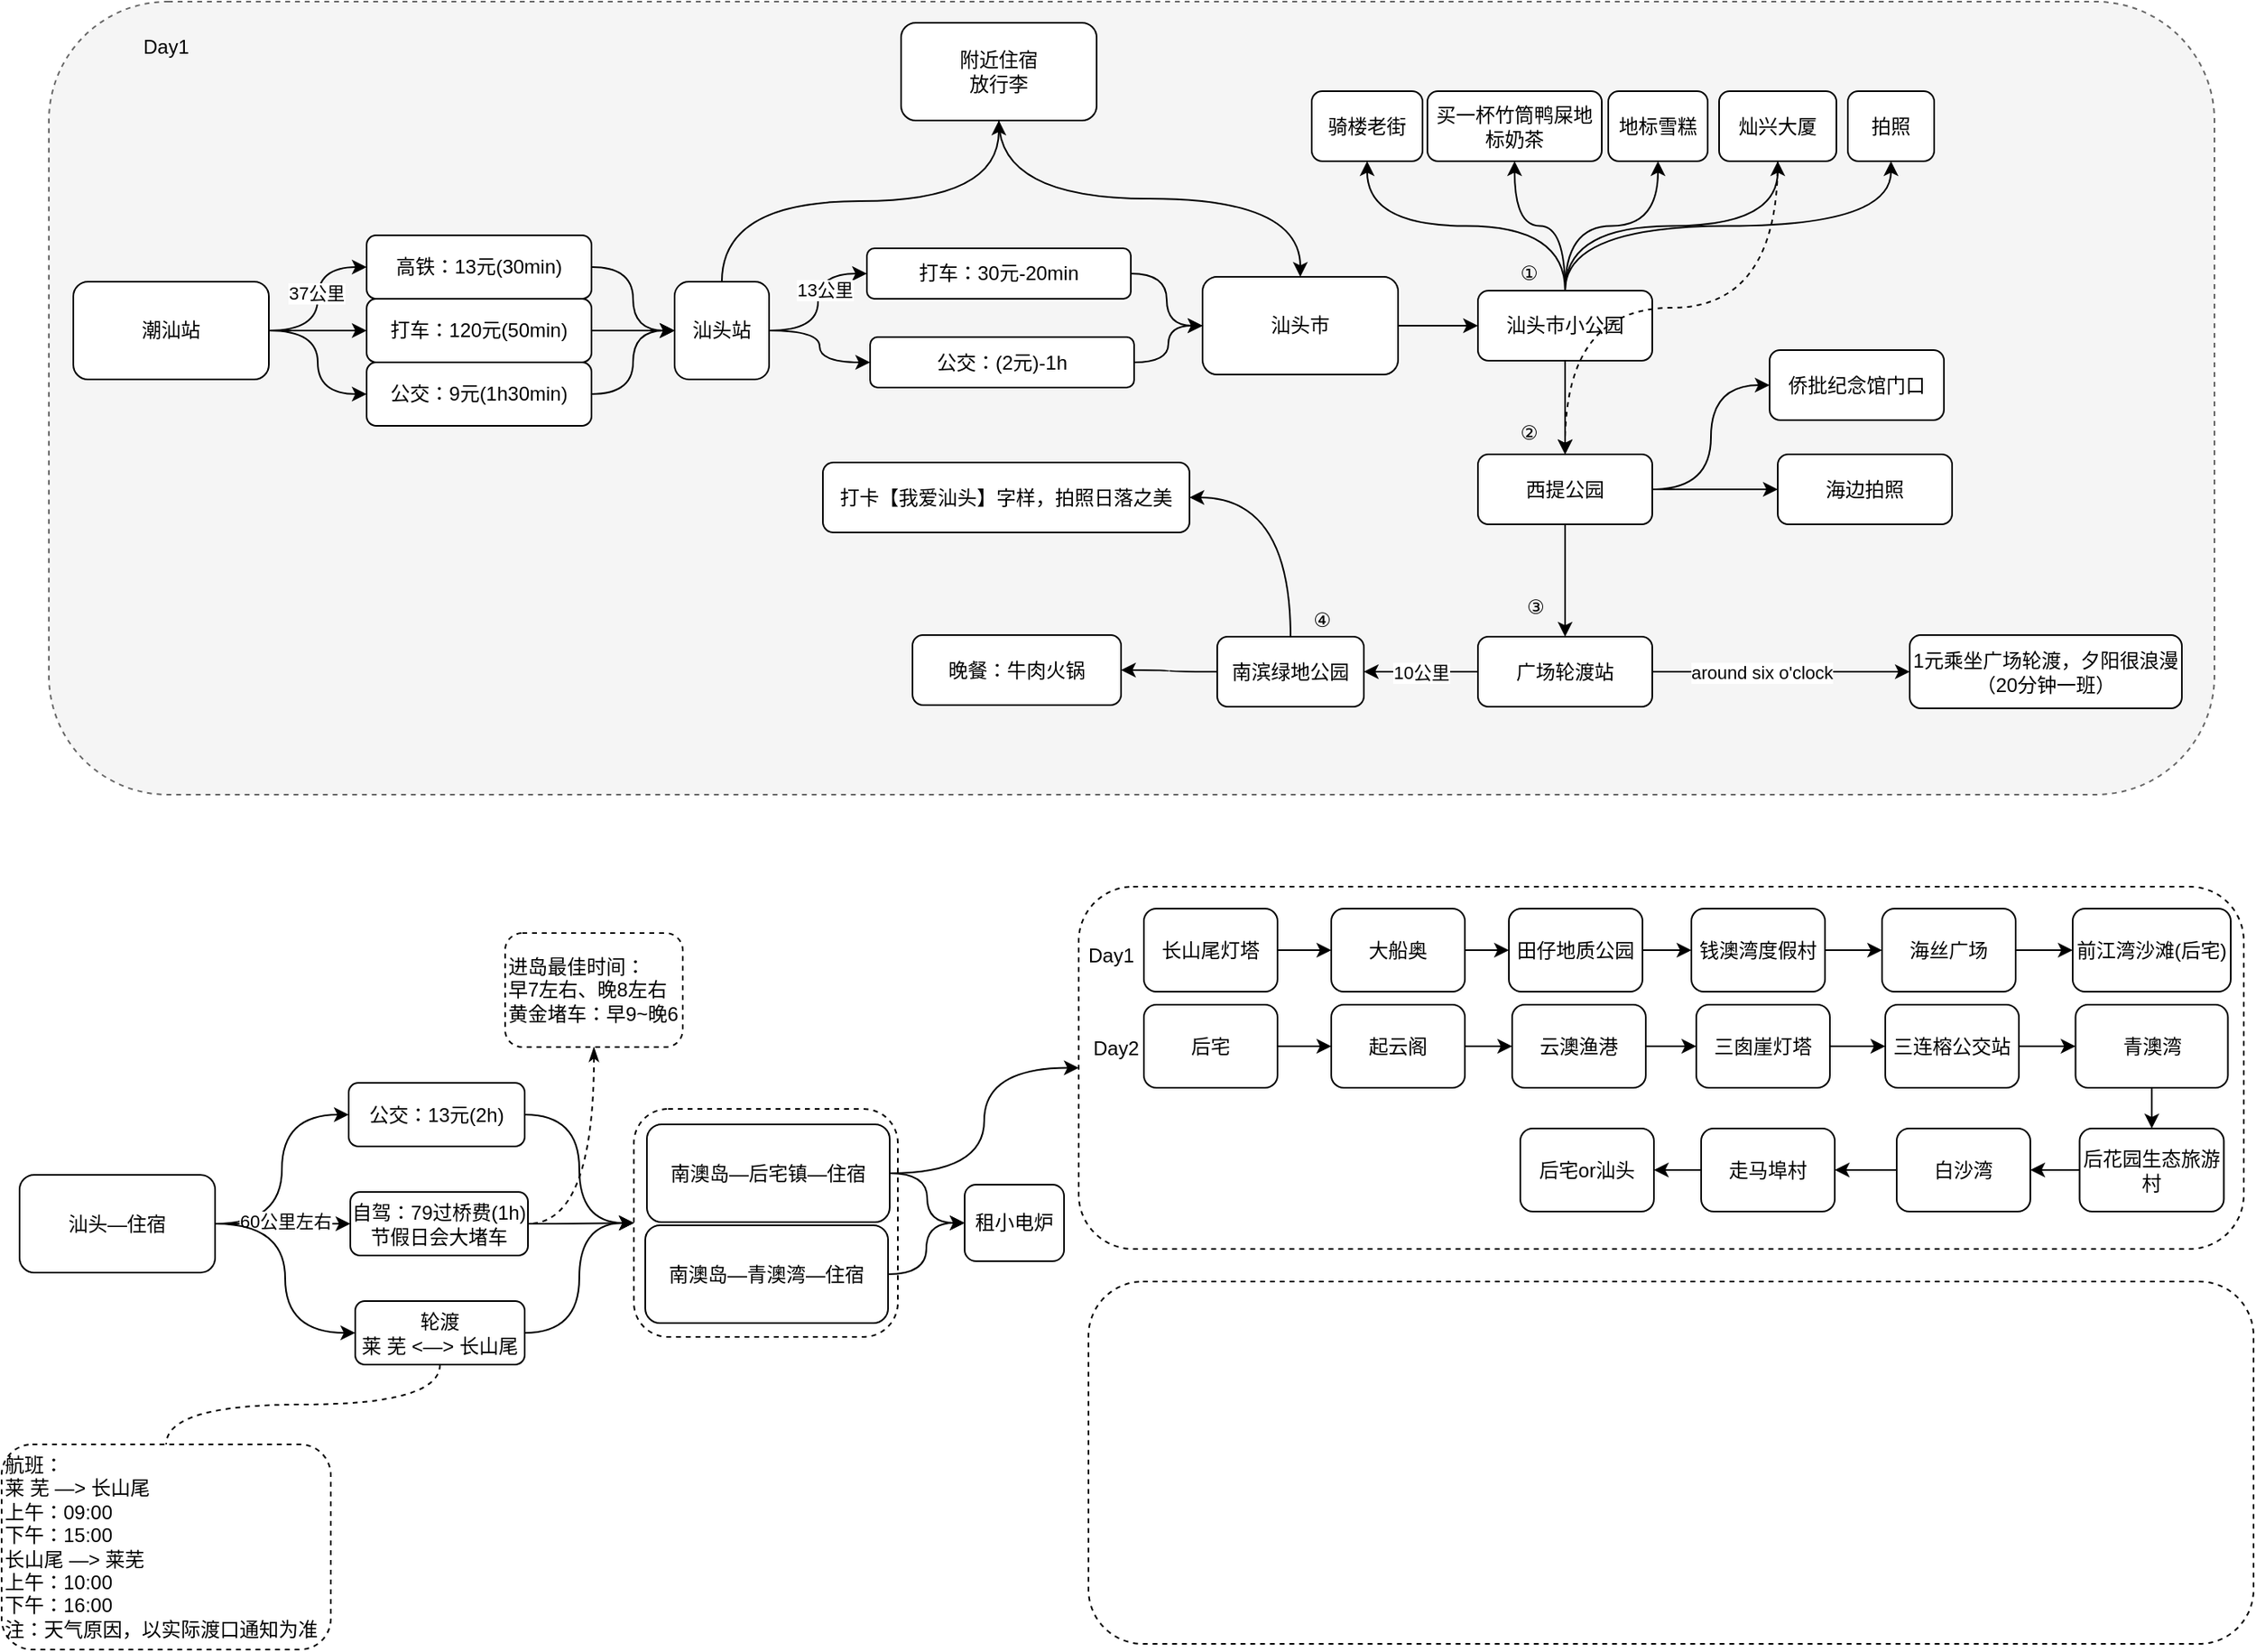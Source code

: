 <mxfile version="21.8.0" type="github">
  <diagram name="Page-1" id="2De19-GFRlz3SGY3y6sL">
    <mxGraphModel dx="1834" dy="110" grid="0" gridSize="10" guides="1" tooltips="1" connect="1" arrows="1" fold="1" page="0" pageScale="1" pageWidth="827" pageHeight="1169" math="0" shadow="0">
      <root>
        <mxCell id="0" />
        <mxCell id="1" parent="0" />
        <mxCell id="abIulxFBXIMXuIP0iVFJ-105" value="" style="rounded=1;whiteSpace=wrap;html=1;dashed=1;" vertex="1" parent="1">
          <mxGeometry x="384" y="1379.5" width="715" height="222.5" as="geometry" />
        </mxCell>
        <mxCell id="abIulxFBXIMXuIP0iVFJ-1" value="" style="rounded=1;whiteSpace=wrap;html=1;dashed=1;fillColor=#f5f5f5;fontColor=#333333;strokeColor=#666666;" vertex="1" parent="1">
          <mxGeometry x="-248" y="836" width="1329" height="487" as="geometry" />
        </mxCell>
        <mxCell id="abIulxFBXIMXuIP0iVFJ-2" style="edgeStyle=orthogonalEdgeStyle;curved=1;rounded=0;orthogonalLoop=1;jettySize=auto;html=1;entryX=0.5;entryY=1;entryDx=0;entryDy=0;exitX=0.5;exitY=0;exitDx=0;exitDy=0;" edge="1" parent="1" source="abIulxFBXIMXuIP0iVFJ-6" target="abIulxFBXIMXuIP0iVFJ-21">
          <mxGeometry relative="1" as="geometry" />
        </mxCell>
        <mxCell id="abIulxFBXIMXuIP0iVFJ-3" style="edgeStyle=orthogonalEdgeStyle;curved=1;rounded=0;orthogonalLoop=1;jettySize=auto;html=1;entryX=0;entryY=0.5;entryDx=0;entryDy=0;" edge="1" parent="1" source="abIulxFBXIMXuIP0iVFJ-6" target="abIulxFBXIMXuIP0iVFJ-23">
          <mxGeometry relative="1" as="geometry" />
        </mxCell>
        <mxCell id="abIulxFBXIMXuIP0iVFJ-4" value="13公里" style="edgeLabel;html=1;align=center;verticalAlign=middle;resizable=0;points=[];" vertex="1" connectable="0" parent="abIulxFBXIMXuIP0iVFJ-3">
          <mxGeometry x="0.172" y="-3" relative="1" as="geometry">
            <mxPoint x="1" as="offset" />
          </mxGeometry>
        </mxCell>
        <mxCell id="abIulxFBXIMXuIP0iVFJ-5" style="edgeStyle=orthogonalEdgeStyle;curved=1;rounded=0;orthogonalLoop=1;jettySize=auto;html=1;entryX=0;entryY=0.5;entryDx=0;entryDy=0;" edge="1" parent="1" source="abIulxFBXIMXuIP0iVFJ-6" target="abIulxFBXIMXuIP0iVFJ-25">
          <mxGeometry relative="1" as="geometry" />
        </mxCell>
        <mxCell id="abIulxFBXIMXuIP0iVFJ-6" value="汕头站" style="rounded=1;whiteSpace=wrap;html=1;" vertex="1" parent="1">
          <mxGeometry x="136" y="1008" width="58" height="60" as="geometry" />
        </mxCell>
        <mxCell id="abIulxFBXIMXuIP0iVFJ-7" style="edgeStyle=orthogonalEdgeStyle;rounded=0;orthogonalLoop=1;jettySize=auto;html=1;entryX=0;entryY=0.5;entryDx=0;entryDy=0;curved=1;" edge="1" parent="1" source="abIulxFBXIMXuIP0iVFJ-11" target="abIulxFBXIMXuIP0iVFJ-13">
          <mxGeometry relative="1" as="geometry" />
        </mxCell>
        <mxCell id="abIulxFBXIMXuIP0iVFJ-8" value="37公里" style="edgeLabel;html=1;align=center;verticalAlign=middle;resizable=0;points=[];" vertex="1" connectable="0" parent="abIulxFBXIMXuIP0iVFJ-7">
          <mxGeometry x="0.081" y="1" relative="1" as="geometry">
            <mxPoint as="offset" />
          </mxGeometry>
        </mxCell>
        <mxCell id="abIulxFBXIMXuIP0iVFJ-9" style="edgeStyle=orthogonalEdgeStyle;rounded=0;orthogonalLoop=1;jettySize=auto;html=1;" edge="1" parent="1" source="abIulxFBXIMXuIP0iVFJ-11" target="abIulxFBXIMXuIP0iVFJ-15">
          <mxGeometry relative="1" as="geometry" />
        </mxCell>
        <mxCell id="abIulxFBXIMXuIP0iVFJ-10" style="edgeStyle=orthogonalEdgeStyle;rounded=0;orthogonalLoop=1;jettySize=auto;html=1;entryX=0;entryY=0.5;entryDx=0;entryDy=0;curved=1;" edge="1" parent="1" source="abIulxFBXIMXuIP0iVFJ-11" target="abIulxFBXIMXuIP0iVFJ-17">
          <mxGeometry relative="1" as="geometry" />
        </mxCell>
        <mxCell id="abIulxFBXIMXuIP0iVFJ-11" value="潮汕站" style="rounded=1;whiteSpace=wrap;html=1;" vertex="1" parent="1">
          <mxGeometry x="-233" y="1008" width="120" height="60" as="geometry" />
        </mxCell>
        <mxCell id="abIulxFBXIMXuIP0iVFJ-12" style="edgeStyle=orthogonalEdgeStyle;rounded=0;orthogonalLoop=1;jettySize=auto;html=1;entryX=0;entryY=0.5;entryDx=0;entryDy=0;curved=1;" edge="1" parent="1" source="abIulxFBXIMXuIP0iVFJ-13" target="abIulxFBXIMXuIP0iVFJ-6">
          <mxGeometry relative="1" as="geometry" />
        </mxCell>
        <mxCell id="abIulxFBXIMXuIP0iVFJ-13" value="高铁：13元(30min)" style="rounded=1;whiteSpace=wrap;html=1;" vertex="1" parent="1">
          <mxGeometry x="-53" y="979.5" width="138" height="39" as="geometry" />
        </mxCell>
        <mxCell id="abIulxFBXIMXuIP0iVFJ-14" style="edgeStyle=orthogonalEdgeStyle;rounded=0;orthogonalLoop=1;jettySize=auto;html=1;entryX=0;entryY=0.5;entryDx=0;entryDy=0;curved=1;" edge="1" parent="1" source="abIulxFBXIMXuIP0iVFJ-15" target="abIulxFBXIMXuIP0iVFJ-6">
          <mxGeometry relative="1" as="geometry" />
        </mxCell>
        <mxCell id="abIulxFBXIMXuIP0iVFJ-15" value="打车：120元(50min)" style="rounded=1;whiteSpace=wrap;html=1;" vertex="1" parent="1">
          <mxGeometry x="-53" y="1018.5" width="138" height="39" as="geometry" />
        </mxCell>
        <mxCell id="abIulxFBXIMXuIP0iVFJ-16" style="edgeStyle=orthogonalEdgeStyle;curved=1;rounded=0;orthogonalLoop=1;jettySize=auto;html=1;entryX=0;entryY=0.5;entryDx=0;entryDy=0;" edge="1" parent="1" source="abIulxFBXIMXuIP0iVFJ-17" target="abIulxFBXIMXuIP0iVFJ-6">
          <mxGeometry relative="1" as="geometry" />
        </mxCell>
        <mxCell id="abIulxFBXIMXuIP0iVFJ-17" value="公交：9元(1h30min)" style="rounded=1;whiteSpace=wrap;html=1;" vertex="1" parent="1">
          <mxGeometry x="-53" y="1057.5" width="138" height="39" as="geometry" />
        </mxCell>
        <mxCell id="abIulxFBXIMXuIP0iVFJ-18" style="edgeStyle=orthogonalEdgeStyle;curved=1;rounded=0;orthogonalLoop=1;jettySize=auto;html=1;entryX=0;entryY=0.5;entryDx=0;entryDy=0;" edge="1" parent="1" source="abIulxFBXIMXuIP0iVFJ-19" target="abIulxFBXIMXuIP0iVFJ-32">
          <mxGeometry relative="1" as="geometry" />
        </mxCell>
        <mxCell id="abIulxFBXIMXuIP0iVFJ-19" value="汕头市" style="rounded=1;whiteSpace=wrap;html=1;" vertex="1" parent="1">
          <mxGeometry x="460" y="1005" width="120" height="60" as="geometry" />
        </mxCell>
        <mxCell id="abIulxFBXIMXuIP0iVFJ-20" style="edgeStyle=orthogonalEdgeStyle;curved=1;rounded=0;orthogonalLoop=1;jettySize=auto;html=1;entryX=0.5;entryY=0;entryDx=0;entryDy=0;exitX=0.5;exitY=1;exitDx=0;exitDy=0;" edge="1" parent="1" source="abIulxFBXIMXuIP0iVFJ-21" target="abIulxFBXIMXuIP0iVFJ-19">
          <mxGeometry relative="1" as="geometry" />
        </mxCell>
        <mxCell id="abIulxFBXIMXuIP0iVFJ-21" value="附近住宿&lt;br&gt;放行李" style="rounded=1;whiteSpace=wrap;html=1;" vertex="1" parent="1">
          <mxGeometry x="275" y="849" width="120" height="60" as="geometry" />
        </mxCell>
        <mxCell id="abIulxFBXIMXuIP0iVFJ-22" style="edgeStyle=orthogonalEdgeStyle;curved=1;rounded=0;orthogonalLoop=1;jettySize=auto;html=1;entryX=0;entryY=0.5;entryDx=0;entryDy=0;" edge="1" parent="1" source="abIulxFBXIMXuIP0iVFJ-23" target="abIulxFBXIMXuIP0iVFJ-19">
          <mxGeometry relative="1" as="geometry" />
        </mxCell>
        <mxCell id="abIulxFBXIMXuIP0iVFJ-23" value="打车：30元-20min" style="rounded=1;whiteSpace=wrap;html=1;" vertex="1" parent="1">
          <mxGeometry x="254" y="987.5" width="162" height="31" as="geometry" />
        </mxCell>
        <mxCell id="abIulxFBXIMXuIP0iVFJ-24" style="edgeStyle=orthogonalEdgeStyle;curved=1;rounded=0;orthogonalLoop=1;jettySize=auto;html=1;entryX=0;entryY=0.5;entryDx=0;entryDy=0;" edge="1" parent="1" source="abIulxFBXIMXuIP0iVFJ-25" target="abIulxFBXIMXuIP0iVFJ-19">
          <mxGeometry relative="1" as="geometry" />
        </mxCell>
        <mxCell id="abIulxFBXIMXuIP0iVFJ-25" value="公交：(2元)-1h" style="rounded=1;whiteSpace=wrap;html=1;" vertex="1" parent="1">
          <mxGeometry x="256" y="1042" width="162" height="31" as="geometry" />
        </mxCell>
        <mxCell id="abIulxFBXIMXuIP0iVFJ-26" style="edgeStyle=orthogonalEdgeStyle;curved=1;rounded=0;orthogonalLoop=1;jettySize=auto;html=1;entryX=0.5;entryY=1;entryDx=0;entryDy=0;exitX=0.5;exitY=0;exitDx=0;exitDy=0;" edge="1" parent="1" source="abIulxFBXIMXuIP0iVFJ-32" target="abIulxFBXIMXuIP0iVFJ-33">
          <mxGeometry relative="1" as="geometry" />
        </mxCell>
        <mxCell id="abIulxFBXIMXuIP0iVFJ-27" style="edgeStyle=orthogonalEdgeStyle;curved=1;rounded=0;orthogonalLoop=1;jettySize=auto;html=1;entryX=0.5;entryY=1;entryDx=0;entryDy=0;" edge="1" parent="1" source="abIulxFBXIMXuIP0iVFJ-32" target="abIulxFBXIMXuIP0iVFJ-34">
          <mxGeometry relative="1" as="geometry" />
        </mxCell>
        <mxCell id="abIulxFBXIMXuIP0iVFJ-28" style="edgeStyle=orthogonalEdgeStyle;curved=1;rounded=0;orthogonalLoop=1;jettySize=auto;html=1;entryX=0.5;entryY=1;entryDx=0;entryDy=0;exitX=0.5;exitY=0;exitDx=0;exitDy=0;" edge="1" parent="1" source="abIulxFBXIMXuIP0iVFJ-32" target="abIulxFBXIMXuIP0iVFJ-35">
          <mxGeometry relative="1" as="geometry" />
        </mxCell>
        <mxCell id="abIulxFBXIMXuIP0iVFJ-29" style="edgeStyle=orthogonalEdgeStyle;curved=1;rounded=0;orthogonalLoop=1;jettySize=auto;html=1;exitX=0.5;exitY=0;exitDx=0;exitDy=0;" edge="1" parent="1" source="abIulxFBXIMXuIP0iVFJ-32" target="abIulxFBXIMXuIP0iVFJ-43">
          <mxGeometry relative="1" as="geometry" />
        </mxCell>
        <mxCell id="abIulxFBXIMXuIP0iVFJ-30" style="edgeStyle=orthogonalEdgeStyle;curved=1;rounded=0;orthogonalLoop=1;jettySize=auto;html=1;entryX=0.5;entryY=1;entryDx=0;entryDy=0;exitX=0.5;exitY=0;exitDx=0;exitDy=0;" edge="1" parent="1" source="abIulxFBXIMXuIP0iVFJ-32" target="abIulxFBXIMXuIP0iVFJ-37">
          <mxGeometry relative="1" as="geometry" />
        </mxCell>
        <mxCell id="abIulxFBXIMXuIP0iVFJ-31" style="edgeStyle=orthogonalEdgeStyle;curved=1;rounded=0;orthogonalLoop=1;jettySize=auto;html=1;entryX=0.5;entryY=0;entryDx=0;entryDy=0;" edge="1" parent="1" source="abIulxFBXIMXuIP0iVFJ-32" target="abIulxFBXIMXuIP0iVFJ-41">
          <mxGeometry relative="1" as="geometry" />
        </mxCell>
        <mxCell id="abIulxFBXIMXuIP0iVFJ-32" value="汕头市小公园" style="rounded=1;whiteSpace=wrap;html=1;" vertex="1" parent="1">
          <mxGeometry x="629" y="1013.5" width="107" height="43" as="geometry" />
        </mxCell>
        <mxCell id="abIulxFBXIMXuIP0iVFJ-33" value="骑楼老街" style="rounded=1;whiteSpace=wrap;html=1;" vertex="1" parent="1">
          <mxGeometry x="527" y="891" width="68" height="43" as="geometry" />
        </mxCell>
        <mxCell id="abIulxFBXIMXuIP0iVFJ-34" value="买一杯竹筒鸭屎地标奶茶" style="rounded=1;whiteSpace=wrap;html=1;" vertex="1" parent="1">
          <mxGeometry x="598" y="891" width="107" height="43" as="geometry" />
        </mxCell>
        <mxCell id="abIulxFBXIMXuIP0iVFJ-35" value="地标雪糕" style="rounded=1;whiteSpace=wrap;html=1;" vertex="1" parent="1">
          <mxGeometry x="709" y="891" width="61" height="43" as="geometry" />
        </mxCell>
        <mxCell id="abIulxFBXIMXuIP0iVFJ-36" style="edgeStyle=orthogonalEdgeStyle;curved=1;rounded=0;orthogonalLoop=1;jettySize=auto;html=1;exitX=0.5;exitY=1;exitDx=0;exitDy=0;entryX=0.5;entryY=0;entryDx=0;entryDy=0;dashed=1;" edge="1" parent="1" source="abIulxFBXIMXuIP0iVFJ-37" target="abIulxFBXIMXuIP0iVFJ-41">
          <mxGeometry relative="1" as="geometry" />
        </mxCell>
        <mxCell id="abIulxFBXIMXuIP0iVFJ-37" value="灿兴大厦" style="rounded=1;whiteSpace=wrap;html=1;" vertex="1" parent="1">
          <mxGeometry x="777" y="891" width="72" height="43" as="geometry" />
        </mxCell>
        <mxCell id="abIulxFBXIMXuIP0iVFJ-38" style="edgeStyle=orthogonalEdgeStyle;curved=1;rounded=0;orthogonalLoop=1;jettySize=auto;html=1;entryX=0;entryY=0.5;entryDx=0;entryDy=0;" edge="1" parent="1" source="abIulxFBXIMXuIP0iVFJ-41" target="abIulxFBXIMXuIP0iVFJ-42">
          <mxGeometry relative="1" as="geometry" />
        </mxCell>
        <mxCell id="abIulxFBXIMXuIP0iVFJ-39" style="edgeStyle=orthogonalEdgeStyle;curved=1;rounded=0;orthogonalLoop=1;jettySize=auto;html=1;entryX=0;entryY=0.5;entryDx=0;entryDy=0;" edge="1" parent="1" source="abIulxFBXIMXuIP0iVFJ-41" target="abIulxFBXIMXuIP0iVFJ-46">
          <mxGeometry relative="1" as="geometry" />
        </mxCell>
        <mxCell id="abIulxFBXIMXuIP0iVFJ-40" style="edgeStyle=orthogonalEdgeStyle;curved=1;rounded=0;orthogonalLoop=1;jettySize=auto;html=1;entryX=0.5;entryY=0;entryDx=0;entryDy=0;" edge="1" parent="1" source="abIulxFBXIMXuIP0iVFJ-41" target="abIulxFBXIMXuIP0iVFJ-51">
          <mxGeometry relative="1" as="geometry" />
        </mxCell>
        <mxCell id="abIulxFBXIMXuIP0iVFJ-41" value="西提公园" style="rounded=1;whiteSpace=wrap;html=1;" vertex="1" parent="1">
          <mxGeometry x="629" y="1114" width="107" height="43" as="geometry" />
        </mxCell>
        <mxCell id="abIulxFBXIMXuIP0iVFJ-42" value="侨批纪念馆门口" style="rounded=1;whiteSpace=wrap;html=1;" vertex="1" parent="1">
          <mxGeometry x="808" y="1050" width="107" height="43" as="geometry" />
        </mxCell>
        <mxCell id="abIulxFBXIMXuIP0iVFJ-43" value="拍照" style="rounded=1;whiteSpace=wrap;html=1;" vertex="1" parent="1">
          <mxGeometry x="856" y="891" width="53" height="43" as="geometry" />
        </mxCell>
        <mxCell id="abIulxFBXIMXuIP0iVFJ-44" value="①" style="text;html=1;align=center;verticalAlign=middle;resizable=0;points=[];autosize=1;strokeColor=none;fillColor=none;" vertex="1" parent="1">
          <mxGeometry x="645" y="990" width="30" height="26" as="geometry" />
        </mxCell>
        <mxCell id="abIulxFBXIMXuIP0iVFJ-45" value="②" style="text;html=1;align=center;verticalAlign=middle;resizable=0;points=[];autosize=1;strokeColor=none;fillColor=none;" vertex="1" parent="1">
          <mxGeometry x="645" y="1088" width="30" height="26" as="geometry" />
        </mxCell>
        <mxCell id="abIulxFBXIMXuIP0iVFJ-46" value="海边拍照" style="rounded=1;whiteSpace=wrap;html=1;" vertex="1" parent="1">
          <mxGeometry x="813" y="1114" width="107" height="43" as="geometry" />
        </mxCell>
        <mxCell id="abIulxFBXIMXuIP0iVFJ-47" style="edgeStyle=orthogonalEdgeStyle;curved=1;rounded=0;orthogonalLoop=1;jettySize=auto;html=1;entryX=0;entryY=0.5;entryDx=0;entryDy=0;" edge="1" parent="1" source="abIulxFBXIMXuIP0iVFJ-51" target="abIulxFBXIMXuIP0iVFJ-53">
          <mxGeometry relative="1" as="geometry" />
        </mxCell>
        <mxCell id="abIulxFBXIMXuIP0iVFJ-48" value="around six o&#39;clock" style="edgeLabel;html=1;align=center;verticalAlign=middle;resizable=0;points=[];" vertex="1" connectable="0" parent="abIulxFBXIMXuIP0iVFJ-47">
          <mxGeometry x="-0.157" y="1" relative="1" as="geometry">
            <mxPoint y="1" as="offset" />
          </mxGeometry>
        </mxCell>
        <mxCell id="abIulxFBXIMXuIP0iVFJ-49" style="edgeStyle=orthogonalEdgeStyle;curved=1;rounded=0;orthogonalLoop=1;jettySize=auto;html=1;entryX=1;entryY=0.5;entryDx=0;entryDy=0;" edge="1" parent="1" source="abIulxFBXIMXuIP0iVFJ-51" target="abIulxFBXIMXuIP0iVFJ-56">
          <mxGeometry relative="1" as="geometry" />
        </mxCell>
        <mxCell id="abIulxFBXIMXuIP0iVFJ-50" value="10公里" style="edgeLabel;html=1;align=center;verticalAlign=middle;resizable=0;points=[];" vertex="1" connectable="0" parent="abIulxFBXIMXuIP0iVFJ-49">
          <mxGeometry relative="1" as="geometry">
            <mxPoint as="offset" />
          </mxGeometry>
        </mxCell>
        <mxCell id="abIulxFBXIMXuIP0iVFJ-51" value="广场轮渡站" style="rounded=1;whiteSpace=wrap;html=1;" vertex="1" parent="1">
          <mxGeometry x="629" y="1226" width="107" height="43" as="geometry" />
        </mxCell>
        <mxCell id="abIulxFBXIMXuIP0iVFJ-52" value="③" style="text;html=1;align=center;verticalAlign=middle;resizable=0;points=[];autosize=1;strokeColor=none;fillColor=none;" vertex="1" parent="1">
          <mxGeometry x="649" y="1195" width="30" height="26" as="geometry" />
        </mxCell>
        <mxCell id="abIulxFBXIMXuIP0iVFJ-53" value="1元乘坐广场轮渡，夕阳很浪漫（20分钟一班）" style="rounded=1;whiteSpace=wrap;html=1;" vertex="1" parent="1">
          <mxGeometry x="894" y="1225" width="167" height="45" as="geometry" />
        </mxCell>
        <mxCell id="abIulxFBXIMXuIP0iVFJ-54" style="edgeStyle=orthogonalEdgeStyle;curved=1;rounded=0;orthogonalLoop=1;jettySize=auto;html=1;entryX=1;entryY=0.5;entryDx=0;entryDy=0;exitX=0.5;exitY=0;exitDx=0;exitDy=0;" edge="1" parent="1" source="abIulxFBXIMXuIP0iVFJ-56" target="abIulxFBXIMXuIP0iVFJ-57">
          <mxGeometry relative="1" as="geometry" />
        </mxCell>
        <mxCell id="abIulxFBXIMXuIP0iVFJ-55" style="edgeStyle=orthogonalEdgeStyle;curved=1;rounded=0;orthogonalLoop=1;jettySize=auto;html=1;entryX=1;entryY=0.5;entryDx=0;entryDy=0;" edge="1" parent="1" source="abIulxFBXIMXuIP0iVFJ-56" target="abIulxFBXIMXuIP0iVFJ-59">
          <mxGeometry relative="1" as="geometry" />
        </mxCell>
        <mxCell id="abIulxFBXIMXuIP0iVFJ-56" value="南滨绿地公园" style="rounded=1;whiteSpace=wrap;html=1;" vertex="1" parent="1">
          <mxGeometry x="469" y="1226" width="90" height="43" as="geometry" />
        </mxCell>
        <mxCell id="abIulxFBXIMXuIP0iVFJ-57" value="打卡【我爱汕头】字样，拍照日落之美" style="rounded=1;whiteSpace=wrap;html=1;" vertex="1" parent="1">
          <mxGeometry x="227" y="1119" width="225" height="43" as="geometry" />
        </mxCell>
        <mxCell id="abIulxFBXIMXuIP0iVFJ-58" value="④" style="text;html=1;align=center;verticalAlign=middle;resizable=0;points=[];autosize=1;strokeColor=none;fillColor=none;" vertex="1" parent="1">
          <mxGeometry x="518" y="1203" width="30" height="26" as="geometry" />
        </mxCell>
        <mxCell id="abIulxFBXIMXuIP0iVFJ-59" value="晚餐：牛肉火锅&lt;br&gt;" style="rounded=1;whiteSpace=wrap;html=1;" vertex="1" parent="1">
          <mxGeometry x="282" y="1225" width="128" height="43" as="geometry" />
        </mxCell>
        <mxCell id="abIulxFBXIMXuIP0iVFJ-60" value="Day1" style="text;html=1;strokeColor=none;fillColor=none;align=center;verticalAlign=middle;whiteSpace=wrap;rounded=0;" vertex="1" parent="1">
          <mxGeometry x="-206" y="849" width="60" height="30" as="geometry" />
        </mxCell>
        <mxCell id="abIulxFBXIMXuIP0iVFJ-66" style="edgeStyle=orthogonalEdgeStyle;rounded=0;orthogonalLoop=1;jettySize=auto;html=1;entryX=0;entryY=0.5;entryDx=0;entryDy=0;curved=1;" edge="1" parent="1" source="abIulxFBXIMXuIP0iVFJ-61" target="abIulxFBXIMXuIP0iVFJ-63">
          <mxGeometry relative="1" as="geometry" />
        </mxCell>
        <mxCell id="abIulxFBXIMXuIP0iVFJ-67" style="edgeStyle=orthogonalEdgeStyle;rounded=0;orthogonalLoop=1;jettySize=auto;html=1;entryX=0;entryY=0.5;entryDx=0;entryDy=0;" edge="1" parent="1" source="abIulxFBXIMXuIP0iVFJ-61" target="abIulxFBXIMXuIP0iVFJ-64">
          <mxGeometry relative="1" as="geometry" />
        </mxCell>
        <mxCell id="abIulxFBXIMXuIP0iVFJ-130" value="60公里左右" style="edgeLabel;html=1;align=center;verticalAlign=middle;resizable=0;points=[];" vertex="1" connectable="0" parent="abIulxFBXIMXuIP0iVFJ-67">
          <mxGeometry x="0.035" y="3" relative="1" as="geometry">
            <mxPoint y="1" as="offset" />
          </mxGeometry>
        </mxCell>
        <mxCell id="abIulxFBXIMXuIP0iVFJ-68" style="edgeStyle=orthogonalEdgeStyle;rounded=0;orthogonalLoop=1;jettySize=auto;html=1;entryX=0;entryY=0.5;entryDx=0;entryDy=0;curved=1;" edge="1" parent="1" source="abIulxFBXIMXuIP0iVFJ-61" target="abIulxFBXIMXuIP0iVFJ-65">
          <mxGeometry relative="1" as="geometry" />
        </mxCell>
        <mxCell id="abIulxFBXIMXuIP0iVFJ-61" value="汕头—住宿" style="rounded=1;whiteSpace=wrap;html=1;" vertex="1" parent="1">
          <mxGeometry x="-266" y="1556.5" width="120" height="60" as="geometry" />
        </mxCell>
        <mxCell id="abIulxFBXIMXuIP0iVFJ-80" style="edgeStyle=orthogonalEdgeStyle;rounded=0;orthogonalLoop=1;jettySize=auto;html=1;entryX=0;entryY=0.5;entryDx=0;entryDy=0;curved=1;" edge="1" parent="1" source="abIulxFBXIMXuIP0iVFJ-63" target="abIulxFBXIMXuIP0iVFJ-78">
          <mxGeometry relative="1" as="geometry" />
        </mxCell>
        <mxCell id="abIulxFBXIMXuIP0iVFJ-63" value="公交：13元(2h)" style="rounded=1;whiteSpace=wrap;html=1;" vertex="1" parent="1">
          <mxGeometry x="-64" y="1500" width="108" height="39" as="geometry" />
        </mxCell>
        <mxCell id="abIulxFBXIMXuIP0iVFJ-81" style="edgeStyle=orthogonalEdgeStyle;rounded=0;orthogonalLoop=1;jettySize=auto;html=1;entryX=0;entryY=0.5;entryDx=0;entryDy=0;curved=1;" edge="1" parent="1" source="abIulxFBXIMXuIP0iVFJ-64" target="abIulxFBXIMXuIP0iVFJ-78">
          <mxGeometry relative="1" as="geometry" />
        </mxCell>
        <mxCell id="abIulxFBXIMXuIP0iVFJ-64" value="自驾：79过桥费(1h)&lt;br&gt;节假日会大堵车" style="rounded=1;whiteSpace=wrap;html=1;" vertex="1" parent="1">
          <mxGeometry x="-63" y="1567" width="109" height="39" as="geometry" />
        </mxCell>
        <mxCell id="abIulxFBXIMXuIP0iVFJ-75" style="edgeStyle=orthogonalEdgeStyle;rounded=0;orthogonalLoop=1;jettySize=auto;html=1;entryX=0.5;entryY=0;entryDx=0;entryDy=0;exitX=0.5;exitY=1;exitDx=0;exitDy=0;curved=1;dashed=1;endArrow=none;endFill=0;" edge="1" parent="1" source="abIulxFBXIMXuIP0iVFJ-65" target="abIulxFBXIMXuIP0iVFJ-74">
          <mxGeometry relative="1" as="geometry" />
        </mxCell>
        <mxCell id="abIulxFBXIMXuIP0iVFJ-82" style="edgeStyle=orthogonalEdgeStyle;rounded=0;orthogonalLoop=1;jettySize=auto;html=1;entryX=0;entryY=0.5;entryDx=0;entryDy=0;curved=1;" edge="1" parent="1" source="abIulxFBXIMXuIP0iVFJ-65" target="abIulxFBXIMXuIP0iVFJ-78">
          <mxGeometry relative="1" as="geometry" />
        </mxCell>
        <mxCell id="abIulxFBXIMXuIP0iVFJ-65" value="轮渡&lt;br&gt;莱 芜 &amp;lt;—&amp;gt; 长山尾" style="rounded=1;whiteSpace=wrap;html=1;" vertex="1" parent="1">
          <mxGeometry x="-60" y="1634" width="104" height="39" as="geometry" />
        </mxCell>
        <mxCell id="abIulxFBXIMXuIP0iVFJ-74" value="航班：&lt;br&gt;莱 芜 —&amp;gt; 长山尾&lt;br&gt;上午：09:00&lt;br&gt;下午：15:00&lt;br&gt;长山尾 —&amp;gt; 莱芜&lt;br&gt;上午：10:00&lt;br style=&quot;border-color: var(--border-color);&quot;&gt;下午：16:00&lt;br&gt;注：天气原因，以实际渡口通知为准" style="rounded=1;whiteSpace=wrap;html=1;dashed=1;align=left;" vertex="1" parent="1">
          <mxGeometry x="-277" y="1722" width="202" height="126" as="geometry" />
        </mxCell>
        <mxCell id="abIulxFBXIMXuIP0iVFJ-79" value="" style="group;dashed=1;" vertex="1" connectable="0" parent="1">
          <mxGeometry x="111" y="1516" width="162" height="140" as="geometry" />
        </mxCell>
        <mxCell id="abIulxFBXIMXuIP0iVFJ-78" value="" style="rounded=1;whiteSpace=wrap;html=1;dashed=1;" vertex="1" parent="abIulxFBXIMXuIP0iVFJ-79">
          <mxGeometry width="162" height="140" as="geometry" />
        </mxCell>
        <mxCell id="abIulxFBXIMXuIP0iVFJ-76" value="" style="group" vertex="1" connectable="0" parent="abIulxFBXIMXuIP0iVFJ-79">
          <mxGeometry x="5" y="9.5" width="149" height="122" as="geometry" />
        </mxCell>
        <mxCell id="abIulxFBXIMXuIP0iVFJ-62" value="南澳岛—后宅镇—住宿" style="rounded=1;whiteSpace=wrap;html=1;" vertex="1" parent="abIulxFBXIMXuIP0iVFJ-76">
          <mxGeometry x="3" width="149" height="60" as="geometry" />
        </mxCell>
        <mxCell id="abIulxFBXIMXuIP0iVFJ-69" value="南澳岛—青澳湾—住宿" style="rounded=1;whiteSpace=wrap;html=1;" vertex="1" parent="abIulxFBXIMXuIP0iVFJ-76">
          <mxGeometry x="2" y="62" width="149" height="60" as="geometry" />
        </mxCell>
        <mxCell id="abIulxFBXIMXuIP0iVFJ-87" style="edgeStyle=orthogonalEdgeStyle;rounded=0;orthogonalLoop=1;jettySize=auto;html=1;dashed=1;curved=1;startArrow=classicThin;startFill=1;endArrow=none;endFill=0;exitX=0.5;exitY=1;exitDx=0;exitDy=0;entryX=1;entryY=0.5;entryDx=0;entryDy=0;" edge="1" parent="1" source="abIulxFBXIMXuIP0iVFJ-86" target="abIulxFBXIMXuIP0iVFJ-64">
          <mxGeometry relative="1" as="geometry">
            <mxPoint x="110" y="1588" as="targetPoint" />
          </mxGeometry>
        </mxCell>
        <mxCell id="abIulxFBXIMXuIP0iVFJ-86" value="进岛最佳时间：&lt;br&gt;早7左右、晚8左右&lt;br&gt;黄金堵车：早9~晚6" style="rounded=1;whiteSpace=wrap;html=1;dashed=1;align=left;" vertex="1" parent="1">
          <mxGeometry x="32" y="1408" width="109" height="70" as="geometry" />
        </mxCell>
        <mxCell id="abIulxFBXIMXuIP0iVFJ-88" value="租小电炉" style="rounded=1;whiteSpace=wrap;html=1;" vertex="1" parent="1">
          <mxGeometry x="314" y="1562.5" width="61" height="47" as="geometry" />
        </mxCell>
        <mxCell id="abIulxFBXIMXuIP0iVFJ-90" style="edgeStyle=orthogonalEdgeStyle;rounded=0;orthogonalLoop=1;jettySize=auto;html=1;entryX=0;entryY=0.5;entryDx=0;entryDy=0;curved=1;" edge="1" parent="1" source="abIulxFBXIMXuIP0iVFJ-69" target="abIulxFBXIMXuIP0iVFJ-88">
          <mxGeometry relative="1" as="geometry" />
        </mxCell>
        <mxCell id="abIulxFBXIMXuIP0iVFJ-100" style="edgeStyle=orthogonalEdgeStyle;rounded=0;orthogonalLoop=1;jettySize=auto;html=1;" edge="1" parent="1" source="abIulxFBXIMXuIP0iVFJ-91" target="abIulxFBXIMXuIP0iVFJ-95">
          <mxGeometry relative="1" as="geometry" />
        </mxCell>
        <mxCell id="abIulxFBXIMXuIP0iVFJ-91" value="长山尾灯塔" style="rounded=1;whiteSpace=wrap;html=1;" vertex="1" parent="1">
          <mxGeometry x="424" y="1393" width="82" height="51" as="geometry" />
        </mxCell>
        <mxCell id="abIulxFBXIMXuIP0iVFJ-93" style="edgeStyle=orthogonalEdgeStyle;rounded=0;orthogonalLoop=1;jettySize=auto;html=1;entryX=0;entryY=0.5;entryDx=0;entryDy=0;curved=1;" edge="1" parent="1" source="abIulxFBXIMXuIP0iVFJ-62" target="abIulxFBXIMXuIP0iVFJ-88">
          <mxGeometry relative="1" as="geometry" />
        </mxCell>
        <mxCell id="abIulxFBXIMXuIP0iVFJ-94" style="edgeStyle=orthogonalEdgeStyle;rounded=0;orthogonalLoop=1;jettySize=auto;html=1;entryX=0;entryY=0.5;entryDx=0;entryDy=0;curved=1;" edge="1" parent="1" source="abIulxFBXIMXuIP0iVFJ-62" target="abIulxFBXIMXuIP0iVFJ-105">
          <mxGeometry relative="1" as="geometry" />
        </mxCell>
        <mxCell id="abIulxFBXIMXuIP0iVFJ-101" style="edgeStyle=orthogonalEdgeStyle;rounded=0;orthogonalLoop=1;jettySize=auto;html=1;entryX=0;entryY=0.5;entryDx=0;entryDy=0;" edge="1" parent="1" source="abIulxFBXIMXuIP0iVFJ-95" target="abIulxFBXIMXuIP0iVFJ-96">
          <mxGeometry relative="1" as="geometry" />
        </mxCell>
        <mxCell id="abIulxFBXIMXuIP0iVFJ-95" value="大船奥" style="rounded=1;whiteSpace=wrap;html=1;" vertex="1" parent="1">
          <mxGeometry x="539" y="1393" width="82" height="51" as="geometry" />
        </mxCell>
        <mxCell id="abIulxFBXIMXuIP0iVFJ-102" style="edgeStyle=orthogonalEdgeStyle;rounded=0;orthogonalLoop=1;jettySize=auto;html=1;entryX=0;entryY=0.5;entryDx=0;entryDy=0;" edge="1" parent="1" source="abIulxFBXIMXuIP0iVFJ-96" target="abIulxFBXIMXuIP0iVFJ-97">
          <mxGeometry relative="1" as="geometry" />
        </mxCell>
        <mxCell id="abIulxFBXIMXuIP0iVFJ-96" value="田仔地质公园" style="rounded=1;whiteSpace=wrap;html=1;" vertex="1" parent="1">
          <mxGeometry x="648" y="1393" width="82" height="51" as="geometry" />
        </mxCell>
        <mxCell id="abIulxFBXIMXuIP0iVFJ-103" style="edgeStyle=orthogonalEdgeStyle;rounded=0;orthogonalLoop=1;jettySize=auto;html=1;entryX=0;entryY=0.5;entryDx=0;entryDy=0;" edge="1" parent="1" source="abIulxFBXIMXuIP0iVFJ-97" target="abIulxFBXIMXuIP0iVFJ-98">
          <mxGeometry relative="1" as="geometry" />
        </mxCell>
        <mxCell id="abIulxFBXIMXuIP0iVFJ-97" value="钱澳湾度假村" style="rounded=1;whiteSpace=wrap;html=1;" vertex="1" parent="1">
          <mxGeometry x="760" y="1393" width="82" height="51" as="geometry" />
        </mxCell>
        <mxCell id="abIulxFBXIMXuIP0iVFJ-104" style="edgeStyle=orthogonalEdgeStyle;rounded=0;orthogonalLoop=1;jettySize=auto;html=1;entryX=0;entryY=0.5;entryDx=0;entryDy=0;" edge="1" parent="1" source="abIulxFBXIMXuIP0iVFJ-98" target="abIulxFBXIMXuIP0iVFJ-99">
          <mxGeometry relative="1" as="geometry" />
        </mxCell>
        <mxCell id="abIulxFBXIMXuIP0iVFJ-98" value="海丝广场" style="rounded=1;whiteSpace=wrap;html=1;" vertex="1" parent="1">
          <mxGeometry x="877" y="1393" width="82" height="51" as="geometry" />
        </mxCell>
        <mxCell id="abIulxFBXIMXuIP0iVFJ-99" value="前江湾沙滩(后宅)" style="rounded=1;whiteSpace=wrap;html=1;" vertex="1" parent="1">
          <mxGeometry x="994" y="1393" width="97" height="51" as="geometry" />
        </mxCell>
        <mxCell id="abIulxFBXIMXuIP0iVFJ-106" value="Day1" style="text;html=1;strokeColor=none;fillColor=none;align=center;verticalAlign=middle;whiteSpace=wrap;rounded=0;" vertex="1" parent="1">
          <mxGeometry x="387" y="1407" width="34" height="30" as="geometry" />
        </mxCell>
        <mxCell id="abIulxFBXIMXuIP0iVFJ-118" style="edgeStyle=orthogonalEdgeStyle;rounded=0;orthogonalLoop=1;jettySize=auto;html=1;entryX=0;entryY=0.5;entryDx=0;entryDy=0;" edge="1" parent="1" source="abIulxFBXIMXuIP0iVFJ-107" target="abIulxFBXIMXuIP0iVFJ-109">
          <mxGeometry relative="1" as="geometry" />
        </mxCell>
        <mxCell id="abIulxFBXIMXuIP0iVFJ-107" value="后宅" style="rounded=1;whiteSpace=wrap;html=1;" vertex="1" parent="1">
          <mxGeometry x="424" y="1452" width="82" height="51" as="geometry" />
        </mxCell>
        <mxCell id="abIulxFBXIMXuIP0iVFJ-119" value="" style="edgeStyle=orthogonalEdgeStyle;rounded=0;orthogonalLoop=1;jettySize=auto;html=1;" edge="1" parent="1" source="abIulxFBXIMXuIP0iVFJ-109" target="abIulxFBXIMXuIP0iVFJ-110">
          <mxGeometry relative="1" as="geometry" />
        </mxCell>
        <mxCell id="abIulxFBXIMXuIP0iVFJ-109" value="起云阁" style="rounded=1;whiteSpace=wrap;html=1;" vertex="1" parent="1">
          <mxGeometry x="539" y="1452" width="82" height="51" as="geometry" />
        </mxCell>
        <mxCell id="abIulxFBXIMXuIP0iVFJ-120" value="" style="edgeStyle=orthogonalEdgeStyle;rounded=0;orthogonalLoop=1;jettySize=auto;html=1;" edge="1" parent="1" source="abIulxFBXIMXuIP0iVFJ-110" target="abIulxFBXIMXuIP0iVFJ-111">
          <mxGeometry relative="1" as="geometry" />
        </mxCell>
        <mxCell id="abIulxFBXIMXuIP0iVFJ-110" value="云澳渔港" style="rounded=1;whiteSpace=wrap;html=1;" vertex="1" parent="1">
          <mxGeometry x="650" y="1452" width="82" height="51" as="geometry" />
        </mxCell>
        <mxCell id="abIulxFBXIMXuIP0iVFJ-121" value="" style="edgeStyle=orthogonalEdgeStyle;rounded=0;orthogonalLoop=1;jettySize=auto;html=1;" edge="1" parent="1" source="abIulxFBXIMXuIP0iVFJ-111" target="abIulxFBXIMXuIP0iVFJ-112">
          <mxGeometry relative="1" as="geometry" />
        </mxCell>
        <mxCell id="abIulxFBXIMXuIP0iVFJ-111" value="三囱崖灯塔" style="rounded=1;whiteSpace=wrap;html=1;" vertex="1" parent="1">
          <mxGeometry x="763" y="1452" width="82" height="51" as="geometry" />
        </mxCell>
        <mxCell id="abIulxFBXIMXuIP0iVFJ-122" value="" style="edgeStyle=orthogonalEdgeStyle;rounded=0;orthogonalLoop=1;jettySize=auto;html=1;" edge="1" parent="1" source="abIulxFBXIMXuIP0iVFJ-112" target="abIulxFBXIMXuIP0iVFJ-113">
          <mxGeometry relative="1" as="geometry" />
        </mxCell>
        <mxCell id="abIulxFBXIMXuIP0iVFJ-112" value="三连榕公交站" style="rounded=1;whiteSpace=wrap;html=1;" vertex="1" parent="1">
          <mxGeometry x="879" y="1452" width="82" height="51" as="geometry" />
        </mxCell>
        <mxCell id="abIulxFBXIMXuIP0iVFJ-123" value="" style="edgeStyle=orthogonalEdgeStyle;rounded=0;orthogonalLoop=1;jettySize=auto;html=1;" edge="1" parent="1" source="abIulxFBXIMXuIP0iVFJ-113" target="abIulxFBXIMXuIP0iVFJ-114">
          <mxGeometry relative="1" as="geometry" />
        </mxCell>
        <mxCell id="abIulxFBXIMXuIP0iVFJ-113" value="青澳湾" style="rounded=1;whiteSpace=wrap;html=1;" vertex="1" parent="1">
          <mxGeometry x="995.75" y="1452" width="93.5" height="51" as="geometry" />
        </mxCell>
        <mxCell id="abIulxFBXIMXuIP0iVFJ-125" style="edgeStyle=orthogonalEdgeStyle;rounded=0;orthogonalLoop=1;jettySize=auto;html=1;entryX=1;entryY=0.5;entryDx=0;entryDy=0;" edge="1" parent="1" source="abIulxFBXIMXuIP0iVFJ-114" target="abIulxFBXIMXuIP0iVFJ-115">
          <mxGeometry relative="1" as="geometry" />
        </mxCell>
        <mxCell id="abIulxFBXIMXuIP0iVFJ-114" value="后花园生态旅游村" style="rounded=1;whiteSpace=wrap;html=1;" vertex="1" parent="1">
          <mxGeometry x="998.25" y="1528" width="88.5" height="51" as="geometry" />
        </mxCell>
        <mxCell id="abIulxFBXIMXuIP0iVFJ-126" style="edgeStyle=orthogonalEdgeStyle;rounded=0;orthogonalLoop=1;jettySize=auto;html=1;entryX=1;entryY=0.5;entryDx=0;entryDy=0;" edge="1" parent="1" source="abIulxFBXIMXuIP0iVFJ-115" target="abIulxFBXIMXuIP0iVFJ-116">
          <mxGeometry relative="1" as="geometry" />
        </mxCell>
        <mxCell id="abIulxFBXIMXuIP0iVFJ-115" value="白沙湾" style="rounded=1;whiteSpace=wrap;html=1;" vertex="1" parent="1">
          <mxGeometry x="886" y="1528" width="82" height="51" as="geometry" />
        </mxCell>
        <mxCell id="abIulxFBXIMXuIP0iVFJ-127" style="edgeStyle=orthogonalEdgeStyle;rounded=0;orthogonalLoop=1;jettySize=auto;html=1;entryX=1;entryY=0.5;entryDx=0;entryDy=0;" edge="1" parent="1" source="abIulxFBXIMXuIP0iVFJ-116" target="abIulxFBXIMXuIP0iVFJ-117">
          <mxGeometry relative="1" as="geometry" />
        </mxCell>
        <mxCell id="abIulxFBXIMXuIP0iVFJ-116" value="走马埠村" style="rounded=1;whiteSpace=wrap;html=1;" vertex="1" parent="1">
          <mxGeometry x="766" y="1528" width="82" height="51" as="geometry" />
        </mxCell>
        <mxCell id="abIulxFBXIMXuIP0iVFJ-117" value="后宅or汕头" style="rounded=1;whiteSpace=wrap;html=1;" vertex="1" parent="1">
          <mxGeometry x="655" y="1528" width="82" height="51" as="geometry" />
        </mxCell>
        <mxCell id="abIulxFBXIMXuIP0iVFJ-128" value="Day2" style="text;html=1;strokeColor=none;fillColor=none;align=center;verticalAlign=middle;whiteSpace=wrap;rounded=0;" vertex="1" parent="1">
          <mxGeometry x="390" y="1464" width="34" height="30" as="geometry" />
        </mxCell>
        <mxCell id="abIulxFBXIMXuIP0iVFJ-129" value="" style="rounded=1;whiteSpace=wrap;html=1;dashed=1;" vertex="1" parent="1">
          <mxGeometry x="390" y="1622" width="715" height="222.5" as="geometry" />
        </mxCell>
      </root>
    </mxGraphModel>
  </diagram>
</mxfile>
